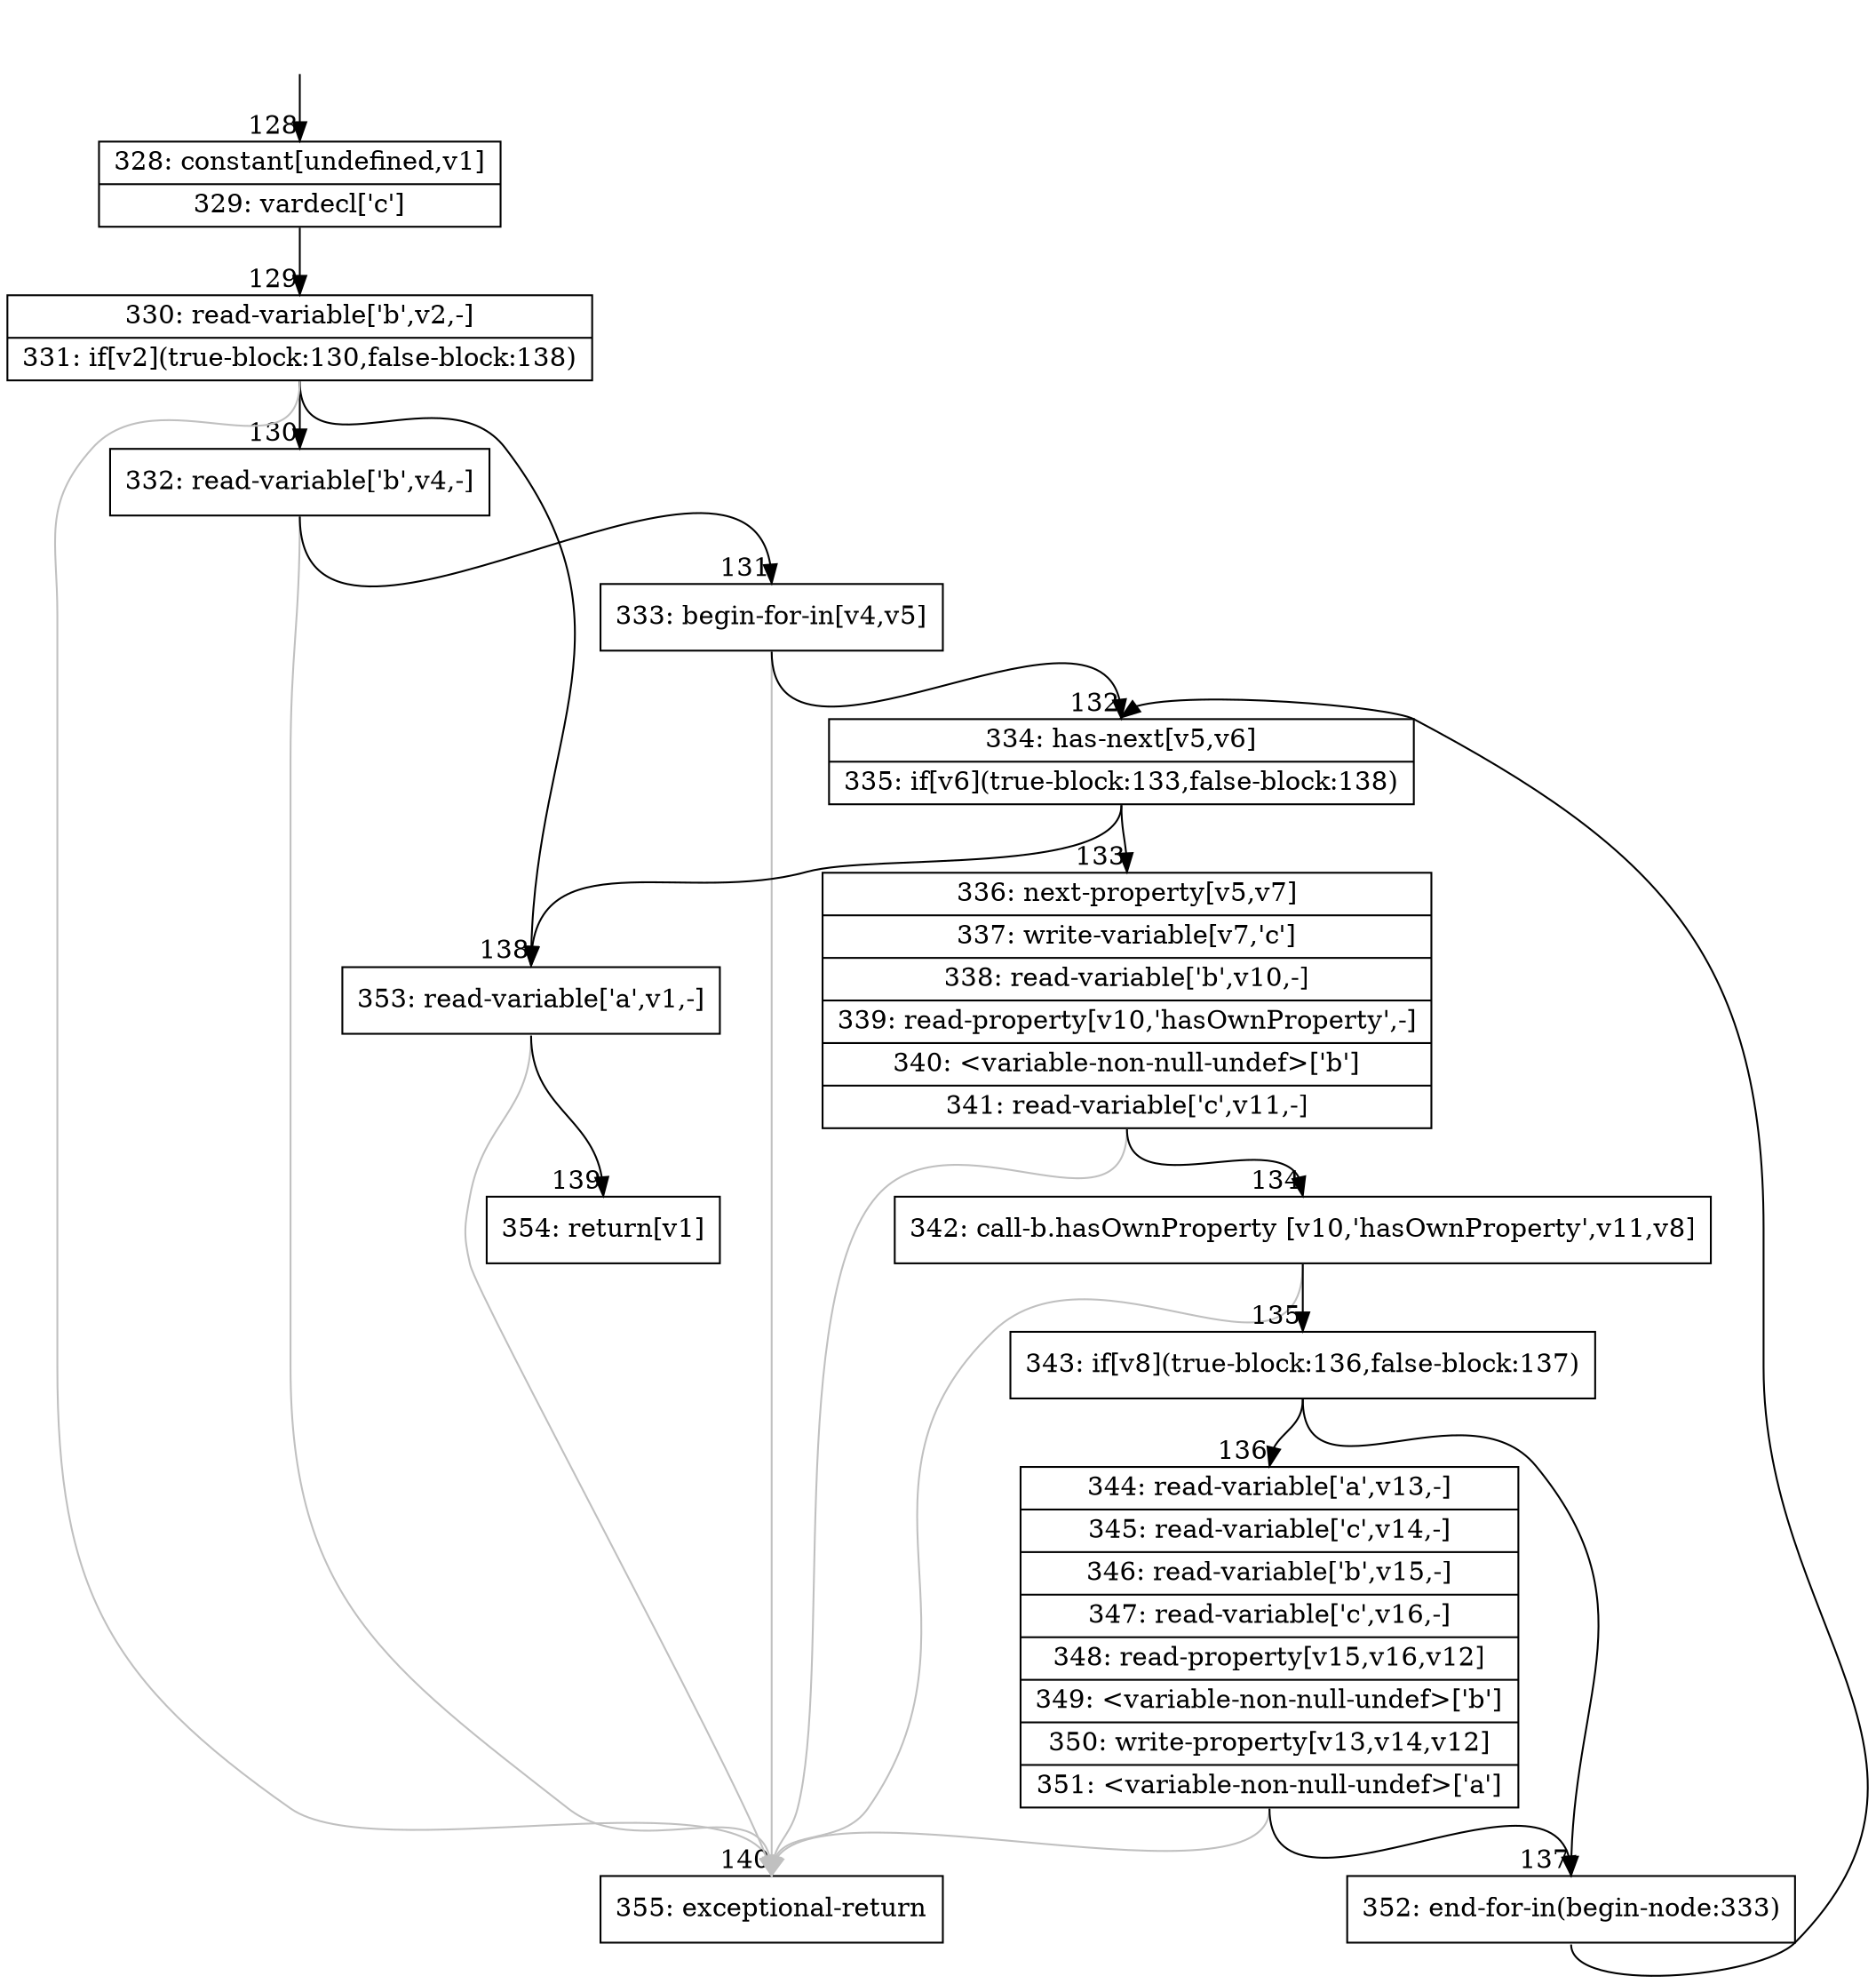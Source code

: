 digraph {
rankdir="TD"
BB_entry18[shape=none,label=""];
BB_entry18 -> BB128 [tailport=s, headport=n, headlabel="    128"]
BB128 [shape=record label="{328: constant[undefined,v1]|329: vardecl['c']}" ] 
BB128 -> BB129 [tailport=s, headport=n, headlabel="      129"]
BB129 [shape=record label="{330: read-variable['b',v2,-]|331: if[v2](true-block:130,false-block:138)}" ] 
BB129 -> BB130 [tailport=s, headport=n, headlabel="      130"]
BB129 -> BB138 [tailport=s, headport=n, headlabel="      138"]
BB129 -> BB140 [tailport=s, headport=n, color=gray, headlabel="      140"]
BB130 [shape=record label="{332: read-variable['b',v4,-]}" ] 
BB130 -> BB131 [tailport=s, headport=n, headlabel="      131"]
BB130 -> BB140 [tailport=s, headport=n, color=gray]
BB131 [shape=record label="{333: begin-for-in[v4,v5]}" ] 
BB131 -> BB132 [tailport=s, headport=n, headlabel="      132"]
BB131 -> BB140 [tailport=s, headport=n, color=gray]
BB132 [shape=record label="{334: has-next[v5,v6]|335: if[v6](true-block:133,false-block:138)}" ] 
BB132 -> BB133 [tailport=s, headport=n, headlabel="      133"]
BB132 -> BB138 [tailport=s, headport=n]
BB133 [shape=record label="{336: next-property[v5,v7]|337: write-variable[v7,'c']|338: read-variable['b',v10,-]|339: read-property[v10,'hasOwnProperty',-]|340: \<variable-non-null-undef\>['b']|341: read-variable['c',v11,-]}" ] 
BB133 -> BB134 [tailport=s, headport=n, headlabel="      134"]
BB133 -> BB140 [tailport=s, headport=n, color=gray]
BB134 [shape=record label="{342: call-b.hasOwnProperty [v10,'hasOwnProperty',v11,v8]}" ] 
BB134 -> BB135 [tailport=s, headport=n, headlabel="      135"]
BB134 -> BB140 [tailport=s, headport=n, color=gray]
BB135 [shape=record label="{343: if[v8](true-block:136,false-block:137)}" ] 
BB135 -> BB137 [tailport=s, headport=n, headlabel="      137"]
BB135 -> BB136 [tailport=s, headport=n, headlabel="      136"]
BB136 [shape=record label="{344: read-variable['a',v13,-]|345: read-variable['c',v14,-]|346: read-variable['b',v15,-]|347: read-variable['c',v16,-]|348: read-property[v15,v16,v12]|349: \<variable-non-null-undef\>['b']|350: write-property[v13,v14,v12]|351: \<variable-non-null-undef\>['a']}" ] 
BB136 -> BB137 [tailport=s, headport=n]
BB136 -> BB140 [tailport=s, headport=n, color=gray]
BB137 [shape=record label="{352: end-for-in(begin-node:333)}" ] 
BB137 -> BB132 [tailport=s, headport=n]
BB138 [shape=record label="{353: read-variable['a',v1,-]}" ] 
BB138 -> BB139 [tailport=s, headport=n, headlabel="      139"]
BB138 -> BB140 [tailport=s, headport=n, color=gray]
BB139 [shape=record label="{354: return[v1]}" ] 
BB140 [shape=record label="{355: exceptional-return}" ] 
}
